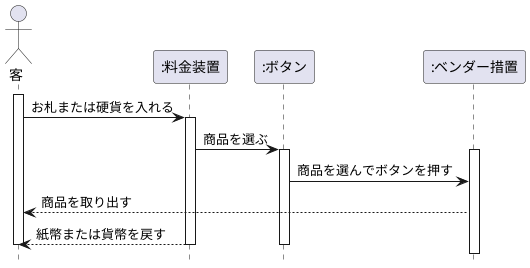 @startuml
hide footbox
Actor 客 as member
participant ":料金装置" as boundary
participant ":ボタン" as control
participant ":ベンダー措置" as server


activate member
member -> boundary :お札または硬貨を入れる
activate  boundary
    boundary -> control : 商品を選ぶ
    activate control
    
    activate server
    control -> server: 商品を選んでボタンを押す
    server --> member:商品を取り出す
        
    member <-- boundary :紙幣または貨幣を戻す
        
deactivate member       
deactivate boundary
deactivate control
    

' control -> entity : <<create>>\n1.1.1生成():
' control -> entity : 1.1.2会員情報取得():<<create>>
' control <- entity : 登録会員情報


@enduml